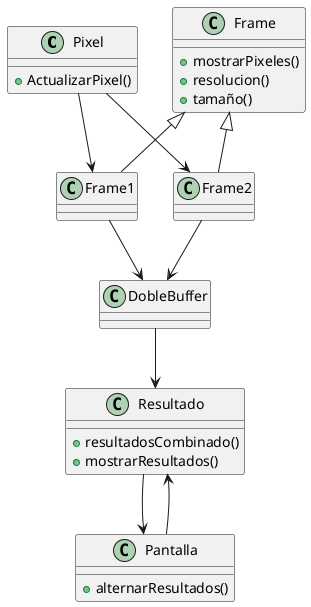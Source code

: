 @startuml diagrama_1

class Pixel {
    +ActualizarPixel()
}

class Frame {
    +mostrarPixeles()
    +resolucion()
    +tamaño()
}

class Frame1 extends Frame {
}

class Frame2 extends Frame {
}

class DobleBuffer {
}

class Resultado {
    +resultadosCombinado()
    +mostrarResultados()
}

class Pantalla {
    +alternarResultados()
}

Pixel --> Frame1
Pixel --> Frame2
Frame1 --> DobleBuffer
Frame2 --> DobleBuffer
DobleBuffer --> Resultado
Resultado --> Pantalla
Pantalla --> Resultado
@enduml
